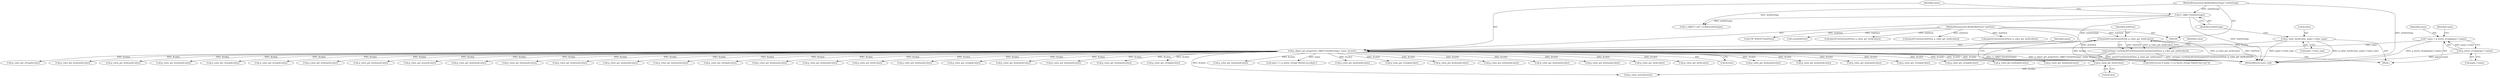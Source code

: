digraph "0_Chrome_5a2de6455f565783c73e53eae2c8b953e7d48520@pointer" {
"1000207" [label="(Call,pixelsFromSize(webView, g_value_get_int(&value)))"];
"1000103" [label="(MethodParameterIn,WebKitWebView* webView)"];
"1000209" [label="(Call,g_value_get_int(&value))"];
"1000125" [label="(Call,g_object_get_property(G_OBJECT(webSettings), name, &value))"];
"1000126" [label="(Call,G_OBJECT(webSettings))"];
"1000101" [label="(MethodParameterIn,WebKitWebSettings* webSettings)"];
"1000110" [label="(Call,* name = g_intern_string(pspec->name))"];
"1000112" [label="(Call,g_intern_string(pspec->name))"];
"1000119" [label="(Call,g_value_init(&value, pspec->value_type))"];
"1000206" [label="(Call,settings->setDefaultFontSize(pixelsFromSize(webView, g_value_get_int(&value))))"];
"1000285" [label="(Call,g_value_get_boolean(&value))"];
"1000110" [label="(Call,* name = g_intern_string(pspec->name))"];
"1000208" [label="(Identifier,webView)"];
"1000128" [label="(Identifier,name)"];
"1000137" [label="(Call,g_value_get_string(&value))"];
"1000177" [label="(Call,g_value_get_string(&value))"];
"1000113" [label="(Call,pspec->name)"];
"1000408" [label="(Call,g_value_get_boolean(&value))"];
"1000591" [label="(MethodReturn,static void)"];
"1000480" [label="(Call,g_value_get_boolean(&value))"];
"1000460" [label="(Call,g_value_get_enum(&value))"];
"1000112" [label="(Call,g_intern_string(pspec->name))"];
"1000438" [label="(Call,g_value_get_boolean(&value))"];
"1000210" [label="(Call,&value)"];
"1000518" [label="(Call,g_value_get_boolean(&value))"];
"1000398" [label="(Call,g_value_get_boolean(&value))"];
"1000418" [label="(Call,g_value_get_boolean(&value))"];
"1000305" [label="(Call,g_value_get_boolean(&value))"];
"1000207" [label="(Call,pixelsFromSize(webView, g_value_get_int(&value)))"];
"1000147" [label="(Call,g_value_get_string(&value))"];
"1000119" [label="(Call,g_value_init(&value, pspec->value_type))"];
"1000255" [label="(Call,GTK_WIDGET(webView))"];
"1000503" [label="(Call,core(webView))"];
"1000275" [label="(Call,g_value_get_boolean(&value))"];
"1000325" [label="(Call,g_value_get_boolean(&value))"];
"1000233" [label="(Call,g_value_get_int(&value))"];
"1000347" [label="(Call,g_value_get_boolean(&value))"];
"1000197" [label="(Call,g_value_get_string(&value))"];
"1000265" [label="(Call,g_value_get_boolean(&value))"];
"1000357" [label="(Call,g_value_get_boolean(&value))"];
"1000470" [label="(Call,g_value_get_boolean(&value))"];
"1000187" [label="(Call,g_value_get_string(&value))"];
"1000588" [label="(Call,g_value_unset(&value))"];
"1000126" [label="(Call,G_OBJECT(webSettings))"];
"1000133" [label="(Identifier,name)"];
"1000101" [label="(MethodParameterIn,WebKitWebSettings* webSettings)"];
"1000118" [label="(Identifier,value)"];
"1000122" [label="(Call,pspec->value_type)"];
"1000219" [label="(Call,pixelsFromSize(webView, g_value_get_int(&value)))"];
"1000315" [label="(Call,g_value_get_boolean(&value))"];
"1000231" [label="(Call,pixelsFromSize(webView, g_value_get_int(&value)))"];
"1000132" [label="(Call,name == g_intern_string(\"default-encoding\"))"];
"1000127" [label="(Identifier,webSettings)"];
"1000388" [label="(Call,g_value_get_boolean(&value))"];
"1000111" [label="(Identifier,name)"];
"1000120" [label="(Call,&value)"];
"1000157" [label="(Call,g_value_get_string(&value))"];
"1000508" [label="(Call,g_value_get_boolean(&value))"];
"1000367" [label="(Call,g_value_get_boolean(&value))"];
"1000582" [label="(Call,G_OBJECT_GET_CLASS(webSettings))"];
"1000528" [label="(Call,g_value_get_boolean(&value))"];
"1000548" [label="(Call,g_value_get_boolean(&value))"];
"1000221" [label="(Call,g_value_get_int(&value))"];
"1000245" [label="(Call,g_value_get_int(&value))"];
"1000104" [label="(Block,)"];
"1000103" [label="(MethodParameterIn,WebKitWebView* webView)"];
"1000129" [label="(Call,&value)"];
"1000295" [label="(Call,g_value_get_boolean(&value))"];
"1000378" [label="(Call,g_value_get_boolean(&value))"];
"1000538" [label="(Call,g_value_get_boolean(&value))"];
"1000201" [label="(ControlStructure,if (name == g_intern_string(\"default-font-size\")))"];
"1000243" [label="(Call,pixelsFromSize(webView, g_value_get_int(&value)))"];
"1000565" [label="(Call,g_value_get_string(&value))"];
"1000167" [label="(Call,g_value_get_string(&value))"];
"1000125" [label="(Call,g_object_get_property(G_OBJECT(webSettings), name, &value))"];
"1000206" [label="(Call,settings->setDefaultFontSize(pixelsFromSize(webView, g_value_get_int(&value))))"];
"1000490" [label="(Call,g_value_get_boolean(&value))"];
"1000575" [label="(Call,g_value_get_boolean(&value))"];
"1000337" [label="(Call,g_value_get_string(&value))"];
"1000448" [label="(Call,g_value_get_boolean(&value))"];
"1000428" [label="(Call,g_value_get_boolean(&value))"];
"1000209" [label="(Call,g_value_get_int(&value))"];
"1000590" [label="(Identifier,value)"];
"1000207" -> "1000206"  [label="AST: "];
"1000207" -> "1000209"  [label="CFG: "];
"1000208" -> "1000207"  [label="AST: "];
"1000209" -> "1000207"  [label="AST: "];
"1000206" -> "1000207"  [label="CFG: "];
"1000207" -> "1000591"  [label="DDG: g_value_get_int(&value)"];
"1000207" -> "1000591"  [label="DDG: webView"];
"1000207" -> "1000206"  [label="DDG: webView"];
"1000207" -> "1000206"  [label="DDG: g_value_get_int(&value)"];
"1000103" -> "1000207"  [label="DDG: webView"];
"1000209" -> "1000207"  [label="DDG: &value"];
"1000103" -> "1000100"  [label="AST: "];
"1000103" -> "1000591"  [label="DDG: webView"];
"1000103" -> "1000219"  [label="DDG: webView"];
"1000103" -> "1000231"  [label="DDG: webView"];
"1000103" -> "1000243"  [label="DDG: webView"];
"1000103" -> "1000255"  [label="DDG: webView"];
"1000103" -> "1000503"  [label="DDG: webView"];
"1000209" -> "1000210"  [label="CFG: "];
"1000210" -> "1000209"  [label="AST: "];
"1000125" -> "1000209"  [label="DDG: &value"];
"1000209" -> "1000588"  [label="DDG: &value"];
"1000125" -> "1000104"  [label="AST: "];
"1000125" -> "1000129"  [label="CFG: "];
"1000126" -> "1000125"  [label="AST: "];
"1000128" -> "1000125"  [label="AST: "];
"1000129" -> "1000125"  [label="AST: "];
"1000133" -> "1000125"  [label="CFG: "];
"1000125" -> "1000591"  [label="DDG: G_OBJECT(webSettings)"];
"1000125" -> "1000591"  [label="DDG: g_object_get_property(G_OBJECT(webSettings), name, &value)"];
"1000126" -> "1000125"  [label="DDG: webSettings"];
"1000110" -> "1000125"  [label="DDG: name"];
"1000119" -> "1000125"  [label="DDG: &value"];
"1000125" -> "1000132"  [label="DDG: name"];
"1000125" -> "1000137"  [label="DDG: &value"];
"1000125" -> "1000147"  [label="DDG: &value"];
"1000125" -> "1000157"  [label="DDG: &value"];
"1000125" -> "1000167"  [label="DDG: &value"];
"1000125" -> "1000177"  [label="DDG: &value"];
"1000125" -> "1000187"  [label="DDG: &value"];
"1000125" -> "1000197"  [label="DDG: &value"];
"1000125" -> "1000221"  [label="DDG: &value"];
"1000125" -> "1000233"  [label="DDG: &value"];
"1000125" -> "1000245"  [label="DDG: &value"];
"1000125" -> "1000265"  [label="DDG: &value"];
"1000125" -> "1000275"  [label="DDG: &value"];
"1000125" -> "1000285"  [label="DDG: &value"];
"1000125" -> "1000295"  [label="DDG: &value"];
"1000125" -> "1000305"  [label="DDG: &value"];
"1000125" -> "1000315"  [label="DDG: &value"];
"1000125" -> "1000325"  [label="DDG: &value"];
"1000125" -> "1000337"  [label="DDG: &value"];
"1000125" -> "1000347"  [label="DDG: &value"];
"1000125" -> "1000357"  [label="DDG: &value"];
"1000125" -> "1000367"  [label="DDG: &value"];
"1000125" -> "1000378"  [label="DDG: &value"];
"1000125" -> "1000388"  [label="DDG: &value"];
"1000125" -> "1000398"  [label="DDG: &value"];
"1000125" -> "1000408"  [label="DDG: &value"];
"1000125" -> "1000418"  [label="DDG: &value"];
"1000125" -> "1000428"  [label="DDG: &value"];
"1000125" -> "1000438"  [label="DDG: &value"];
"1000125" -> "1000448"  [label="DDG: &value"];
"1000125" -> "1000460"  [label="DDG: &value"];
"1000125" -> "1000470"  [label="DDG: &value"];
"1000125" -> "1000480"  [label="DDG: &value"];
"1000125" -> "1000490"  [label="DDG: &value"];
"1000125" -> "1000508"  [label="DDG: &value"];
"1000125" -> "1000518"  [label="DDG: &value"];
"1000125" -> "1000528"  [label="DDG: &value"];
"1000125" -> "1000538"  [label="DDG: &value"];
"1000125" -> "1000548"  [label="DDG: &value"];
"1000125" -> "1000565"  [label="DDG: &value"];
"1000125" -> "1000575"  [label="DDG: &value"];
"1000125" -> "1000588"  [label="DDG: &value"];
"1000126" -> "1000127"  [label="CFG: "];
"1000127" -> "1000126"  [label="AST: "];
"1000128" -> "1000126"  [label="CFG: "];
"1000126" -> "1000591"  [label="DDG: webSettings"];
"1000101" -> "1000126"  [label="DDG: webSettings"];
"1000126" -> "1000582"  [label="DDG: webSettings"];
"1000101" -> "1000100"  [label="AST: "];
"1000101" -> "1000591"  [label="DDG: webSettings"];
"1000101" -> "1000582"  [label="DDG: webSettings"];
"1000110" -> "1000104"  [label="AST: "];
"1000110" -> "1000112"  [label="CFG: "];
"1000111" -> "1000110"  [label="AST: "];
"1000112" -> "1000110"  [label="AST: "];
"1000118" -> "1000110"  [label="CFG: "];
"1000110" -> "1000591"  [label="DDG: g_intern_string(pspec->name)"];
"1000112" -> "1000110"  [label="DDG: pspec->name"];
"1000112" -> "1000113"  [label="CFG: "];
"1000113" -> "1000112"  [label="AST: "];
"1000112" -> "1000591"  [label="DDG: pspec->name"];
"1000119" -> "1000104"  [label="AST: "];
"1000119" -> "1000122"  [label="CFG: "];
"1000120" -> "1000119"  [label="AST: "];
"1000122" -> "1000119"  [label="AST: "];
"1000127" -> "1000119"  [label="CFG: "];
"1000119" -> "1000591"  [label="DDG: pspec->value_type"];
"1000119" -> "1000591"  [label="DDG: g_value_init(&value, pspec->value_type)"];
"1000206" -> "1000201"  [label="AST: "];
"1000590" -> "1000206"  [label="CFG: "];
"1000206" -> "1000591"  [label="DDG: settings->setDefaultFontSize(pixelsFromSize(webView, g_value_get_int(&value)))"];
"1000206" -> "1000591"  [label="DDG: pixelsFromSize(webView, g_value_get_int(&value))"];
}
